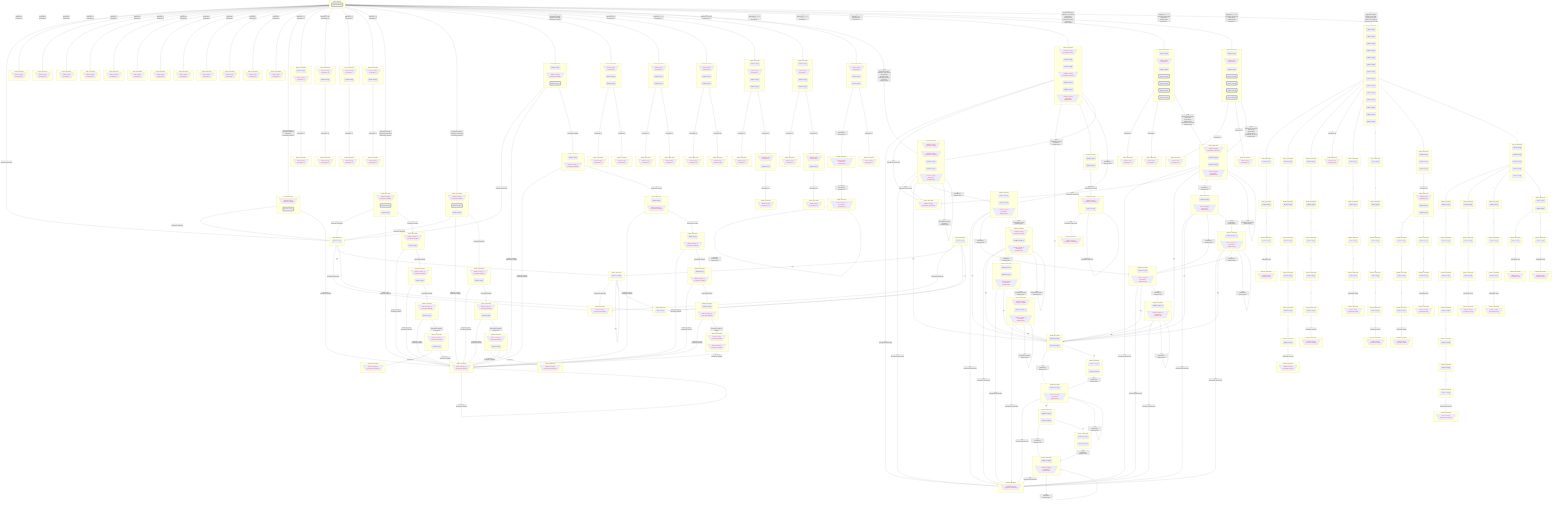 flowchart
classDef c0001 color:#FF0000;
classDef c0010 stroke-dasharray: 10 10;
classDef c0011 stroke-dasharray: 10 10,color:#FF0000;
classDef c0100 fill:#BB66EE;
classDef c0101 fill:#BB66EE,color:#FF0000;
classDef c0110 fill:#BB66EE,stroke-dasharray: 10 10;
classDef c0111 fill:#BB66EE,stroke-dasharray: 10 10,color:#FF0000;
classDef c1000 stroke:#333,stroke-width:4px;
classDef c1001 stroke:#333,stroke-width:4px,color:#FF0000;
classDef c1010 stroke:#333,stroke-width:4px,stroke-dasharray: 10 10;
classDef c1011 stroke:#333,stroke-width:4px,stroke-dasharray: 10 10,color:#FF0000;
classDef c1100 stroke:#333,stroke-width:4px,fill:#BB66EE;
classDef c1101 stroke:#333,stroke-width:4px,fill:#BB66EE,color:#FF0000;
classDef c1110 stroke:#333,stroke-width:4px,fill:#BB66EE,stroke-dasharray: 10 10;
classDef c1111 stroke:#333,stroke-width:4px,fill:#BB66EE,stroke-dasharray: 10 10,color:#FF0000;
subgraph DFA0["DFA0 wholeStart"]
NFA0_0_0("NFA0-0 wholeStart")
class NFA0_0_0 c1000;
end
class DFA0 c1000;
subgraph DFA1["DFA1 1 NFA States"]
NFA62_3_1("NFA62-3 char[1]")
end
subgraph DFA2["DFA2 1 NFA States"]
NFA47_1_2[\"NFA47-1 char[1]
AcceptToken '}'"/]
class NFA47_1_2 c0001;
end
class DFA2 c0001;
subgraph DFA3["DFA3 1 NFA States"]
NFA46_1_3[\"NFA46-1 char[1]
AcceptToken '{'"/]
class NFA46_1_3 c0001;
end
class DFA3 c0001;
subgraph DFA4["DFA4 1 NFA States"]
NFA34_1_4[\"NFA34-1 char[1]
AcceptToken ':'"/]
class NFA34_1_4 c0001;
end
class DFA4 c0001;
subgraph DFA5["DFA5 1 NFA States"]
NFA33_1_5[\"NFA33-1 char[1]
AcceptToken '?'"/]
class NFA33_1_5 c0001;
end
class DFA5 c0001;
subgraph DFA6["DFA6 1 NFA States"]
NFA15_1_6[\"NFA15-1 char[1]
AcceptToken '~'"/]
class NFA15_1_6 c0001;
end
class DFA6 c0001;
subgraph DFA7["DFA7 1 NFA States"]
NFA9_1_7[\"NFA9-1 char[1]
AcceptToken '.'"/]
class NFA9_1_7 c0001;
end
class DFA7 c0001;
subgraph DFA8["DFA8 1 NFA States"]
NFA8_1_8[\"NFA8-1 char[1]
AcceptToken ']'"/]
class NFA8_1_8 c0001;
end
class DFA8 c0001;
subgraph DFA9["DFA9 1 NFA States"]
NFA7_1_9[\"NFA7-1 char[1]
AcceptToken '['"/]
class NFA7_1_9 c0001;
end
class DFA9 c0001;
subgraph DFA10["DFA10 1 NFA States"]
NFA6_1_10[\"NFA6-1 char[1]
AcceptToken ';'"/]
class NFA6_1_10 c0001;
end
class DFA10 c0001;
subgraph DFA11["DFA11 1 NFA States"]
NFA5_1_11[\"NFA5-1 char[1]
AcceptToken ','"/]
class NFA5_1_11 c0001;
end
class DFA11 c0001;
subgraph DFA12["DFA12 1 NFA States"]
NFA3_1_12[\"NFA3-1 char[1]
AcceptToken ')'"/]
class NFA3_1_12 c0001;
end
class DFA12 c0001;
subgraph DFA13["DFA13 1 NFA States"]
NFA2_1_13[\"NFA2-1 char[1]
AcceptToken '('"/]
class NFA2_1_13 c0001;
end
class DFA13 c0001;
subgraph DFA14["DFA14 2 NFA States"]
NFA61_1_14[\"NFA61-1 scope[1]
AcceptToken 'identifier'"/]
class NFA61_1_14 c0001;
NFA62_1_15("NFA62-1 scope[1]")
class NFA62_1_15 c1000;
end
class DFA14 c1001;
subgraph DFA15["DFA15 2 NFA States"]
NFA25_1_16("NFA25-1 char[1]")
NFA35_1_17[\"NFA35-1 char[1]
AcceptToken '='"/]
class NFA35_1_17 c0001;
end
class DFA15 c0001;
subgraph DFA16["DFA16 2 NFA States"]
NFA18_1_18[\"NFA18-1 char[1]
AcceptToken '%'"/]
class NFA18_1_18 c0001;
NFA38_1_19("NFA38-1 char[1]")
end
class DFA16 c0001;
subgraph DFA17["DFA17 2 NFA States"]
NFA16_1_20[\"NFA16-1 char[1]
AcceptToken '*'"/]
class NFA16_1_20 c0001;
NFA36_1_21("NFA36-1 char[1]")
end
class DFA17 c0001;
subgraph DFA18["DFA18 2 NFA States"]
NFA14_1_22[\"NFA14-1 char[1]
AcceptToken '!'"/]
class NFA14_1_22 c0001;
NFA26_1_23("NFA26-1 char[1]")
end
class DFA18 c0001;
subgraph DFA19["DFA19 3 NFA States"]
NFA61_1_24[\"NFA61-1 scope[1]
AcceptToken 'identifier'"/]
class NFA61_1_24 c0001;
NFA62_1_25("NFA62-1 scope[1]")
class NFA62_1_25 c1000;
NFA70_1_26("NFA70-1 char[1]")
end
class DFA19 c1001;
subgraph DFA20["DFA20 3 NFA States"]
NFA61_1_27[\"NFA61-1 scope[1]
AcceptToken 'identifier'"/]
class NFA61_1_27 c0001;
NFA62_1_28("NFA62-1 scope[1]")
class NFA62_1_28 c1000;
NFA69_1_29("NFA69-1 char[1]")
end
class DFA20 c1001;
subgraph DFA21["DFA21 3 NFA States"]
NFA60_1_30("NFA60-1 char[1]")
NFA61_1_31[\"NFA61-1 scope[1]
AcceptToken 'identifier'"/]
class NFA61_1_31 c0001;
NFA62_1_32("NFA62-1 scope[1]")
class NFA62_1_32 c1000;
end
class DFA21 c1001;
subgraph DFA22["DFA22 3 NFA States"]
NFA29_1_33[\"NFA29-1 char[1]
AcceptToken '|'"/]
class NFA29_1_33 c0001;
NFA32_1_34("NFA32-1 char[1]")
NFA45_1_35("NFA45-1 char[1]")
end
class DFA22 c0001;
subgraph DFA23["DFA23 3 NFA States"]
NFA28_1_36[\"NFA28-1 char[1]
AcceptToken '^'"/]
class NFA28_1_36 c0001;
NFA31_1_37("NFA31-1 char[1]")
NFA44_1_38("NFA44-1 char[1]")
end
class DFA23 c0001;
subgraph DFA24["DFA24 3 NFA States"]
NFA27_1_39[\"NFA27-1 char[1]
AcceptToken '&'"/]
class NFA27_1_39 c0001;
NFA30_1_40("NFA30-1 char[1]")
NFA43_1_41("NFA43-1 char[1]")
end
class DFA24 c0001;
subgraph DFA25["DFA25 4 NFA States"]
NFA20_1_42("NFA20-1 char[1]")
NFA22_1_43[\"NFA22-1 char[1]
AcceptToken '>'"/]
class NFA22_1_43 c0001;
NFA24_1_44("NFA24-1 char[1]")
NFA42_1_45("NFA42-1 char[1]")
end
class DFA25 c0001;
subgraph DFA26["DFA26 4 NFA States"]
NFA19_1_46("NFA19-1 char[1]")
NFA21_1_47[\"NFA21-1 char[1]
AcceptToken '<'"/]
class NFA21_1_47 c0001;
NFA23_1_48("NFA23-1 char[1]")
NFA41_1_49("NFA41-1 char[1]")
end
class DFA26 c0001;
subgraph DFA27["DFA27 3 NFA States"]
NFA17_1_50[\"NFA17-1 char[1]
AcceptToken '/'"/]
class NFA17_1_50 c0001;
NFA37_1_51("NFA37-1 char[1]")
NFA72_1_52("NFA72-1 char[1]")
end
class DFA27 c0001;
subgraph DFA28["DFA28 5 NFA States"]
NFA63_1_53[\"NFA63-1 scope[1]
AcceptToken 'number'"/]
class NFA63_1_53 c0001;
NFA64_3_54[\"NFA64-3 scope[1]
AcceptToken 'intConstant'"/]
class NFA64_3_54 c0001;
NFA66_3_55("NFA66-3 scope[1]")
NFA68_3_56("NFA68-3 scope[1]")
NFA71_3_57[\"NFA71-3 scope[1]
AcceptToken 'doubleConstant'"/]
class NFA71_3_57 c0001;
end
class DFA28 c0001;
subgraph DFA29["DFA29 7 NFA States"]
NFA63_1_58[\"NFA63-1 scope[1]
AcceptToken 'number'"/]
class NFA63_1_58 c0001;
NFA65_1_59("NFA65-1 char[1]")
NFA67_1_60("NFA67-1 char[1]")
NFA64_3_61[\"NFA64-3 scope[1]
AcceptToken 'intConstant'"/]
class NFA64_3_61 c0001;
NFA66_3_62("NFA66-3 scope[1]")
NFA68_3_63("NFA68-3 scope[1]")
NFA71_3_64[\"NFA71-3 scope[1]
AcceptToken 'doubleConstant'"/]
class NFA71_3_64 c0001;
end
class DFA29 c0001;
subgraph DFA30["DFA30 7 NFA States"]
NFA11_1_65("NFA11-1 char[1]")
NFA13_1_66[\"NFA13-1 char[1]
AcceptToken '-'"/]
class NFA13_1_66 c0001;
NFA40_1_67("NFA40-1 char[1]")
NFA64_1_68("NFA64-1 scope[1]")
class NFA64_1_68 c1000;
NFA66_1_69("NFA66-1 scope[1]")
class NFA66_1_69 c1000;
NFA68_1_70("NFA68-1 scope[1]")
class NFA68_1_70 c1000;
NFA71_1_71("NFA71-1 scope[1]")
class NFA71_1_71 c1000;
end
class DFA30 c1001;
subgraph DFA31["DFA31 7 NFA States"]
NFA10_1_72("NFA10-1 char[1]")
NFA12_1_73[\"NFA12-1 char[1]
AcceptToken '+'"/]
class NFA12_1_73 c0001;
NFA39_1_74("NFA39-1 char[1]")
NFA64_1_75("NFA64-1 scope[1]")
class NFA64_1_75 c1000;
NFA66_1_76("NFA66-1 scope[1]")
class NFA66_1_76 c1000;
NFA68_1_77("NFA68-1 scope[1]")
class NFA68_1_77 c1000;
NFA71_1_78("NFA71-1 scope[1]")
class NFA71_1_78 c1000;
end
class DFA31 c1001;
subgraph DFA32["DFA32 14 NFA States"]
NFA1_1_79("NFA1-1 char[1]")
NFA4_1_80("NFA4-1 char[1]")
NFA48_1_81("NFA48-1 char[1]")
NFA49_1_82("NFA49-1 char[1]")
NFA50_1_83("NFA50-1 char[1]")
NFA51_1_84("NFA51-1 char[1]")
NFA52_1_85("NFA52-1 char[1]")
NFA53_1_86("NFA53-1 char[1]")
NFA54_1_87("NFA54-1 char[1]")
NFA55_1_88("NFA55-1 char[1]")
NFA56_1_89("NFA56-1 char[1]")
NFA57_1_90("NFA57-1 char[1]")
NFA58_1_91("NFA58-1 char[1]")
NFA59_1_92("NFA59-1 char[1]")
end
subgraph DFA33["DFA33 1 NFA States"]
NFA62_13_93[\"NFA62-13 char[1]
AcceptToken 'literalString'"/]
class NFA62_13_93 c0001;
end
class DFA33 c0001;
subgraph DFA34["DFA34 1 NFA States"]
NFA62_11_94("NFA62-11 scope[1]")
end
subgraph DFA35["DFA35 1 NFA States"]
NFA62_5_95("NFA62-5 char[1]")
end
subgraph DFA36["DFA36 1 NFA States"]
NFA61_2_96[\"NFA61-2 scope{0, -1}
AcceptToken 'identifier'"/]
class NFA61_2_96 c0001;
end
class DFA36 c0001;
subgraph DFA37["DFA37 1 NFA States"]
NFA25_3_97[\"NFA25-3 char[1]
AcceptToken '=='"/]
class NFA25_3_97 c0001;
end
class DFA37 c0001;
subgraph DFA38["DFA38 1 NFA States"]
NFA38_3_98[\"NFA38-3 char[1]
AcceptToken '%='"/]
class NFA38_3_98 c0001;
end
class DFA38 c0001;
subgraph DFA39["DFA39 1 NFA States"]
NFA36_3_99[\"NFA36-3 char[1]
AcceptToken '*='"/]
class NFA36_3_99 c0001;
end
class DFA39 c0001;
subgraph DFA40["DFA40 1 NFA States"]
NFA26_3_100[\"NFA26-3 char[1]
AcceptToken '!='"/]
class NFA26_3_100 c0001;
end
class DFA40 c0001;
subgraph DFA41["DFA41 2 NFA States"]
NFA61_2_101[\"NFA61-2 scope{0, -1}
AcceptToken 'identifier'"/]
class NFA61_2_101 c0001;
NFA70_3_102("NFA70-3 char[1]")
end
class DFA41 c0001;
subgraph DFA42["DFA42 2 NFA States"]
NFA61_2_103[\"NFA61-2 scope{0, -1}
AcceptToken 'identifier'"/]
class NFA61_2_103 c0001;
NFA69_3_104("NFA69-3 char[1]")
end
class DFA42 c0001;
subgraph DFA43["DFA43 2 NFA States"]
NFA60_3_105("NFA60-3 char[1]")
NFA61_2_106[\"NFA61-2 scope{0, -1}
AcceptToken 'identifier'"/]
class NFA61_2_106 c0001;
end
class DFA43 c0001;
subgraph DFA44["DFA44 1 NFA States"]
NFA45_3_107[\"NFA45-3 char[1]
AcceptToken '|='"/]
class NFA45_3_107 c0001;
end
class DFA44 c0001;
subgraph DFA45["DFA45 1 NFA States"]
NFA32_3_108[\"NFA32-3 char[1]
AcceptToken '||'"/]
class NFA32_3_108 c0001;
end
class DFA45 c0001;
subgraph DFA46["DFA46 1 NFA States"]
NFA44_3_109[\"NFA44-3 char[1]
AcceptToken '^='"/]
class NFA44_3_109 c0001;
end
class DFA46 c0001;
subgraph DFA47["DFA47 1 NFA States"]
NFA31_3_110[\"NFA31-3 char[1]
AcceptToken '^^'"/]
class NFA31_3_110 c0001;
end
class DFA47 c0001;
subgraph DFA48["DFA48 1 NFA States"]
NFA43_3_111[\"NFA43-3 char[1]
AcceptToken '&='"/]
class NFA43_3_111 c0001;
end
class DFA48 c0001;
subgraph DFA49["DFA49 1 NFA States"]
NFA30_3_112[\"NFA30-3 char[1]
AcceptToken '&&'"/]
class NFA30_3_112 c0001;
end
class DFA49 c0001;
subgraph DFA50["DFA50 1 NFA States"]
NFA24_3_113[\"NFA24-3 char[1]
AcceptToken '>='"/]
class NFA24_3_113 c0001;
end
class DFA50 c0001;
subgraph DFA51["DFA51 2 NFA States"]
NFA20_3_114[\"NFA20-3 char[1]
AcceptToken '>>'"/]
class NFA20_3_114 c0001;
NFA42_3_115("NFA42-3 char[1]")
end
class DFA51 c0001;
subgraph DFA52["DFA52 1 NFA States"]
NFA23_3_116[\"NFA23-3 char[1]
AcceptToken '<='"/]
class NFA23_3_116 c0001;
end
class DFA52 c0001;
subgraph DFA53["DFA53 2 NFA States"]
NFA19_3_117[\"NFA19-3 char[1]
AcceptToken '<<'"/]
class NFA19_3_117 c0001;
NFA41_3_118("NFA41-3 char[1]")
end
class DFA53 c0001;
subgraph DFA54["DFA54 1 NFA States"]
NFA72_3_119[\"NFA72-3 char[1]
AcceptToken 'inlineComment'"/]
class NFA72_3_119 c0001;
end
class DFA54 c0001;
subgraph DFA55["DFA55 1 NFA States"]
NFA37_3_120[\"NFA37-3 char[1]
AcceptToken '/='"/]
class NFA37_3_120 c0001;
end
class DFA55 c0001;
subgraph DFA56["DFA56 1 NFA States"]
NFA68_18_121[\"NFA68-18 scope[1]
AcceptToken 'floatConstant'"/]
class NFA68_18_121 c0001;
end
class DFA56 c0001;
subgraph DFA57["DFA57 1 NFA States"]
NFA66_5_122[\"NFA66-5 scope[1]
AcceptToken 'uintConstant'"/]
class NFA66_5_122 c0001;
end
class DFA57 c0001;
subgraph DFA58["DFA58 2 NFA States"]
NFA68_10_123("NFA68-10 scope[1]")
NFA71_10_124("NFA71-10 scope[1]")
end
subgraph DFA59["DFA59 3 NFA States"]
NFA63_3_125("NFA63-3 scope[1]")
NFA68_5_126("NFA68-5 scope[1]")
NFA71_5_127[\"NFA71-5 scope[1]
AcceptToken 'doubleConstant'"/]
class NFA71_5_127 c0001;
end
class DFA59 c0001;
subgraph DFA60["DFA60 2 NFA States"]
NFA65_3_128("NFA65-3 char[1]")
NFA67_3_129("NFA67-3 char[1]")
end
subgraph DFA61["DFA61 1 NFA States"]
NFA40_3_130[\"NFA40-3 char[1]
AcceptToken '-='"/]
class NFA40_3_130 c0001;
end
class DFA61 c0001;
subgraph DFA62["DFA62 1 NFA States"]
NFA11_3_131[\"NFA11-3 char[1]
AcceptToken '--'"/]
class NFA11_3_131 c0001;
end
class DFA62 c0001;
subgraph DFA63["DFA63 4 NFA States"]
NFA64_3_132[\"NFA64-3 scope[1]
AcceptToken 'intConstant'"/]
class NFA64_3_132 c0001;
NFA66_3_133("NFA66-3 scope[1]")
NFA68_3_134("NFA68-3 scope[1]")
NFA71_3_135[\"NFA71-3 scope[1]
AcceptToken 'doubleConstant'"/]
class NFA71_3_135 c0001;
end
class DFA63 c0001;
subgraph DFA64["DFA64 1 NFA States"]
NFA39_3_136[\"NFA39-3 char[1]
AcceptToken '+='"/]
class NFA39_3_136 c0001;
end
class DFA64 c0001;
subgraph DFA65["DFA65 1 NFA States"]
NFA10_3_137[\"NFA10-3 char[1]
AcceptToken '++'"/]
class NFA10_3_137 c0001;
end
class DFA65 c0001;
subgraph DFA66["DFA66 1 NFA States"]
NFA59_3_138("NFA59-3 char[1]")
end
subgraph DFA67["DFA67 1 NFA States"]
NFA58_3_139("NFA58-3 char[1]")
end
subgraph DFA68["DFA68 1 NFA States"]
NFA56_3_140("NFA56-3 char[1]")
end
subgraph DFA69["DFA69 1 NFA States"]
NFA48_3_141[\"NFA48-3 char[1]
AcceptToken '##'"/]
class NFA48_3_141 c0001;
end
class DFA69 c0001;
subgraph DFA70["DFA70 1 NFA States"]
NFA4_3_142("NFA4-3 char[1]")
end
subgraph DFA71["DFA71 1 NFA States"]
NFA1_3_143("NFA1-3 char[1]")
end
subgraph DFA72["DFA72 3 NFA States"]
NFA49_3_144("NFA49-3 char[1]")
NFA50_3_145("NFA50-3 char[1]")
NFA51_3_146("NFA51-3 char[1]")
end
subgraph DFA73["DFA73 5 NFA States"]
NFA52_3_147("NFA52-3 char[1]")
NFA53_3_148("NFA53-3 char[1]")
NFA54_3_149("NFA54-3 char[1]")
NFA55_3_150("NFA55-3 char[1]")
NFA57_3_151("NFA57-3 char[1]")
end
subgraph DFA74["DFA74 1 NFA States"]
NFA62_7_152("NFA62-7 char[1]")
end
subgraph DFA75["DFA75 2 NFA States"]
NFA61_2_153[\"NFA61-2 scope{0, -1}
AcceptToken 'identifier'"/]
class NFA61_2_153 c0001;
NFA70_5_154("NFA70-5 char[1]")
end
class DFA75 c0001;
subgraph DFA76["DFA76 2 NFA States"]
NFA61_2_155[\"NFA61-2 scope{0, -1}
AcceptToken 'identifier'"/]
class NFA61_2_155 c0001;
NFA69_5_156("NFA69-5 char[1]")
end
class DFA76 c0001;
subgraph DFA77["DFA77 2 NFA States"]
NFA60_5_157("NFA60-5 char[1]")
NFA61_2_158[\"NFA61-2 scope{0, -1}
AcceptToken 'identifier'"/]
class NFA61_2_158 c0001;
end
class DFA77 c0001;
subgraph DFA78["DFA78 1 NFA States"]
NFA42_5_159[\"NFA42-5 char[1]
AcceptToken '>>='"/]
class NFA42_5_159 c0001;
end
class DFA78 c0001;
subgraph DFA79["DFA79 1 NFA States"]
NFA41_5_160[\"NFA41-5 char[1]
AcceptToken '<<='"/]
class NFA41_5_160 c0001;
end
class DFA79 c0001;
subgraph DFA80["DFA80 1 NFA States"]
NFA72_4_161[\"NFA72-4 scope{0, -1}
AcceptToken 'inlineComment'"/]
class NFA72_4_161 c0001;
end
class DFA80 c0001;
subgraph DFA81["DFA81 2 NFA States"]
NFA68_14_162("NFA68-14 scope[1]")
NFA71_14_163[\"NFA71-14 scope[1]
AcceptToken 'doubleConstant'"/]
class NFA71_14_163 c0001;
end
class DFA81 c0001;
subgraph DFA82["DFA82 2 NFA States"]
NFA68_12_164("NFA68-12 scope[1]")
NFA71_12_165("NFA71-12 scope[1]")
end
subgraph DFA83["DFA83 2 NFA States"]
NFA68_5_166("NFA68-5 scope[1]")
NFA71_5_167[\"NFA71-5 scope[1]
AcceptToken 'doubleConstant'"/]
class NFA71_5_167 c0001;
end
class DFA83 c0001;
subgraph DFA84["DFA84 3 NFA States"]
NFA63_5_168[\"NFA63-5 scope[1]
AcceptToken 'number'"/]
class NFA63_5_168 c0001;
NFA68_6_169("NFA68-6 scope{0, -1}")
NFA71_6_170[\"NFA71-6 scope{0, -1}
AcceptToken 'doubleConstant'"/]
class NFA71_6_170 c0001;
end
class DFA84 c0001;
subgraph DFA85["DFA85 2 NFA States"]
NFA65_5_171[\"NFA65-5 scope[1]
AcceptToken 'intConstant'"/]
class NFA65_5_171 c0001;
NFA67_5_172("NFA67-5 scope[1]")
end
class DFA85 c0001;
subgraph DFA86["DFA86 2 NFA States"]
NFA68_5_173("NFA68-5 scope[1]")
NFA71_5_174[\"NFA71-5 scope[1]
AcceptToken 'doubleConstant'"/]
class NFA71_5_174 c0001;
end
class DFA86 c0001;
subgraph DFA87["DFA87 1 NFA States"]
NFA59_5_175("NFA59-5 char[1]")
end
subgraph DFA88["DFA88 1 NFA States"]
NFA58_5_176("NFA58-5 char[1]")
end
subgraph DFA89["DFA89 1 NFA States"]
NFA56_5_177("NFA56-5 char[1]")
end
subgraph DFA90["DFA90 1 NFA States"]
NFA4_5_178("NFA4-5 char[1]")
end
subgraph DFA91["DFA91 1 NFA States"]
NFA1_5_179("NFA1-5 char[1]")
end
subgraph DFA92["DFA92 3 NFA States"]
NFA49_5_180[\"NFA49-5 char[1]
AcceptToken '#if'"/]
class NFA49_5_180 c0001;
NFA50_5_181("NFA50-5 char[1]")
NFA51_5_182("NFA51-5 char[1]")
end
class DFA92 c0001;
subgraph DFA93["DFA93 1 NFA States"]
NFA57_5_183("NFA57-5 char[1]")
end
subgraph DFA94["DFA94 1 NFA States"]
NFA55_5_184("NFA55-5 char[1]")
end
subgraph DFA95["DFA95 1 NFA States"]
NFA54_5_185("NFA54-5 char[1]")
end
subgraph DFA96["DFA96 2 NFA States"]
NFA52_5_186("NFA52-5 char[1]")
NFA53_5_187("NFA53-5 char[1]")
end
subgraph DFA97["DFA97 2 NFA States"]
NFA61_2_188[\"NFA61-2 scope{0, -1}
AcceptToken 'identifier'"/]
class NFA61_2_188 c0001;
NFA70_7_189("NFA70-7 char[1]")
end
class DFA97 c0001;
subgraph DFA98["DFA98 2 NFA States"]
NFA61_2_190[\"NFA61-2 scope{0, -1}
AcceptToken 'identifier'"/]
class NFA61_2_190 c0001;
NFA69_7_191("NFA69-7 char[1]")
end
class DFA98 c0001;
subgraph DFA99["DFA99 2 NFA States"]
NFA60_7_192("NFA60-7 char[1]")
NFA61_2_193[\"NFA61-2 scope{0, -1}
AcceptToken 'identifier'"/]
class NFA61_2_193 c0001;
end
class DFA99 c0001;
subgraph DFA100["DFA100 2 NFA States"]
NFA68_10_194("NFA68-10 scope[1]")
NFA71_10_195("NFA71-10 scope[1]")
end
subgraph DFA101["DFA101 2 NFA States"]
NFA68_6_196("NFA68-6 scope{0, -1}")
NFA71_6_197[\"NFA71-6 scope{0, -1}
AcceptToken 'doubleConstant'"/]
class NFA71_6_197 c0001;
end
class DFA101 c0001;
subgraph DFA102["DFA102 3 NFA States"]
NFA63_3_198("NFA63-3 scope[1]")
NFA68_5_199("NFA68-5 scope[1]")
NFA71_5_200[\"NFA71-5 scope[1]
AcceptToken 'doubleConstant'"/]
class NFA71_5_200 c0001;
end
class DFA102 c0001;
subgraph DFA103["DFA103 1 NFA States"]
NFA67_7_201[\"NFA67-7 scope[1]
AcceptToken 'uintConstant'"/]
class NFA67_7_201 c0001;
end
class DFA103 c0001;
subgraph DFA104["DFA104 2 NFA States"]
NFA68_6_202("NFA68-6 scope{0, -1}")
NFA71_6_203[\"NFA71-6 scope{0, -1}
AcceptToken 'doubleConstant'"/]
class NFA71_6_203 c0001;
end
class DFA104 c0001;
subgraph DFA105["DFA105 1 NFA States"]
NFA59_7_204("NFA59-7 char[1]")
end
subgraph DFA106["DFA106 1 NFA States"]
NFA58_7_205("NFA58-7 char[1]")
end
subgraph DFA107["DFA107 1 NFA States"]
NFA56_7_206("NFA56-7 char[1]")
end
subgraph DFA108["DFA108 1 NFA States"]
NFA4_7_207("NFA4-7 char[1]")
end
subgraph DFA109["DFA109 1 NFA States"]
NFA1_7_208("NFA1-7 char[1]")
end
subgraph DFA110["DFA110 1 NFA States"]
NFA51_7_209("NFA51-7 char[1]")
end
subgraph DFA111["DFA111 1 NFA States"]
NFA50_7_210("NFA50-7 char[1]")
end
subgraph DFA112["DFA112 1 NFA States"]
NFA57_7_211("NFA57-7 char[1]")
end
subgraph DFA113["DFA113 1 NFA States"]
NFA55_7_212("NFA55-7 char[1]")
end
subgraph DFA114["DFA114 1 NFA States"]
NFA54_7_213("NFA54-7 char[1]")
end
subgraph DFA115["DFA115 1 NFA States"]
NFA53_7_214("NFA53-7 char[1]")
end
subgraph DFA116["DFA116 1 NFA States"]
NFA52_7_215("NFA52-7 char[1]")
end
subgraph DFA117["DFA117 2 NFA States"]
NFA61_2_216[\"NFA61-2 scope{0, -1}
AcceptToken 'identifier'"/]
class NFA61_2_216 c0001;
NFA70_9_217("NFA70-9 char[1]")
end
class DFA117 c0001;
subgraph DFA118["DFA118 1 NFA States"]
NFA69_11_218[\"NFA69-11 scope[1]
AcceptToken 'boolConstant'"/]
class NFA69_11_218 c0001;
end
class DFA118 c0001;
subgraph DFA119["DFA119 2 NFA States"]
NFA60_9_219("NFA60-9 char[1]")
NFA61_2_220[\"NFA61-2 scope{0, -1}
AcceptToken 'identifier'"/]
class NFA61_2_220 c0001;
end
class DFA119 c0001;
subgraph DFA120["DFA120 2 NFA States"]
NFA68_14_221("NFA68-14 scope[1]")
NFA71_14_222[\"NFA71-14 scope[1]
AcceptToken 'doubleConstant'"/]
class NFA71_14_222 c0001;
end
class DFA120 c0001;
subgraph DFA121["DFA121 2 NFA States"]
NFA68_12_223("NFA68-12 scope[1]")
NFA71_12_224("NFA71-12 scope[1]")
end
subgraph DFA122["DFA122 3 NFA States"]
NFA63_5_225[\"NFA63-5 scope[1]
AcceptToken 'number'"/]
class NFA63_5_225 c0001;
NFA68_6_226("NFA68-6 scope{0, -1}")
NFA71_6_227[\"NFA71-6 scope{0, -1}
AcceptToken 'doubleConstant'"/]
class NFA71_6_227 c0001;
end
class DFA122 c0001;
subgraph DFA123["DFA123 1 NFA States"]
NFA59_9_228[\"NFA59-9 char[1]
AcceptToken '#line'"/]
class NFA59_9_228 c0001;
end
class DFA123 c0001;
subgraph DFA124["DFA124 1 NFA States"]
NFA58_9_229("NFA58-9 char[1]")
end
subgraph DFA125["DFA125 1 NFA States"]
NFA56_9_230("NFA56-9 char[1]")
end
subgraph DFA126["DFA126 1 NFA States"]
NFA4_9_231("NFA4-9 char[1]")
end
subgraph DFA127["DFA127 1 NFA States"]
NFA1_9_232("NFA1-9 char[1]")
end
subgraph DFA128["DFA128 1 NFA States"]
NFA51_9_233("NFA51-9 char[1]")
end
subgraph DFA129["DFA129 1 NFA States"]
NFA50_9_234("NFA50-9 char[1]")
end
subgraph DFA130["DFA130 1 NFA States"]
NFA57_9_235("NFA57-9 char[1]")
end
subgraph DFA131["DFA131 1 NFA States"]
NFA55_9_236("NFA55-9 char[1]")
end
subgraph DFA132["DFA132 1 NFA States"]
NFA54_9_237("NFA54-9 char[1]")
end
subgraph DFA133["DFA133 1 NFA States"]
NFA53_9_238[\"NFA53-9 char[1]
AcceptToken '#elif'"/]
class NFA53_9_238 c0001;
end
class DFA133 c0001;
subgraph DFA134["DFA134 1 NFA States"]
NFA52_9_239[\"NFA52-9 char[1]
AcceptToken '#else'"/]
class NFA52_9_239 c0001;
end
class DFA134 c0001;
subgraph DFA135["DFA135 1 NFA States"]
NFA70_13_240[\"NFA70-13 scope[1]
AcceptToken 'boolConstant'"/]
class NFA70_13_240 c0001;
end
class DFA135 c0001;
subgraph DFA136["DFA136 2 NFA States"]
NFA60_11_241("NFA60-11 char[1]")
NFA61_2_242[\"NFA61-2 scope{0, -1}
AcceptToken 'identifier'"/]
class NFA61_2_242 c0001;
end
class DFA136 c0001;
subgraph DFA137["DFA137 1 NFA States"]
NFA58_11_243("NFA58-11 char[1]")
end
subgraph DFA138["DFA138 1 NFA States"]
NFA56_11_244("NFA56-11 char[1]")
end
subgraph DFA139["DFA139 1 NFA States"]
NFA4_11_245[\"NFA4-11 char[1]
AcceptToken '#undef'"/]
class NFA4_11_245 c0001;
end
class DFA139 c0001;
subgraph DFA140["DFA140 1 NFA States"]
NFA1_11_246("NFA1-11 char[1]")
end
subgraph DFA141["DFA141 1 NFA States"]
NFA51_11_247("NFA51-11 char[1]")
end
subgraph DFA142["DFA142 1 NFA States"]
NFA50_11_248[\"NFA50-11 char[1]
AcceptToken '#ifdef'"/]
class NFA50_11_248 c0001;
end
class DFA142 c0001;
subgraph DFA143["DFA143 1 NFA States"]
NFA57_11_249("NFA57-11 char[1]")
end
subgraph DFA144["DFA144 1 NFA States"]
NFA55_11_250[\"NFA55-11 char[1]
AcceptToken '#error'"/]
class NFA55_11_250 c0001;
end
class DFA144 c0001;
subgraph DFA145["DFA145 1 NFA States"]
NFA54_11_251[\"NFA54-11 char[1]
AcceptToken '#endif'"/]
class NFA54_11_251 c0001;
end
class DFA145 c0001;
subgraph DFA146["DFA146 2 NFA States"]
NFA60_13_252[\"NFA60-13 char[1]
AcceptToken 'defined'"/]
class NFA60_13_252 c0001;
NFA61_2_253[\"NFA61-2 scope{0, -1}
AcceptToken 'identifier'"/]
class NFA61_2_253 c0001;
end
class DFA146 c0001;
subgraph DFA147["DFA147 1 NFA States"]
NFA58_13_254("NFA58-13 char[1]")
end
subgraph DFA148["DFA148 1 NFA States"]
NFA56_13_255[\"NFA56-13 char[1]
AcceptToken '#pragma'"/]
class NFA56_13_255 c0001;
end
class DFA148 c0001;
subgraph DFA149["DFA149 1 NFA States"]
NFA1_13_256[\"NFA1-13 char[1]
AcceptToken '#define'"/]
class NFA1_13_256 c0001;
end
class DFA149 c0001;
subgraph DFA150["DFA150 1 NFA States"]
NFA51_13_257[\"NFA51-13 char[1]
AcceptToken '#ifndef'"/]
class NFA51_13_257 c0001;
end
class DFA150 c0001;
subgraph DFA151["DFA151 1 NFA States"]
NFA57_13_258("NFA57-13 char[1]")
end
subgraph DFA152["DFA152 1 NFA States"]
NFA58_15_259[\"NFA58-15 char[1]
AcceptToken '#version'"/]
class NFA58_15_259 c0001;
end
class DFA152 c0001;
subgraph DFA153["DFA153 1 NFA States"]
NFA57_15_260("NFA57-15 char[1]")
end
subgraph DFA154["DFA154 1 NFA States"]
NFA57_17_261("NFA57-17 char[1]")
end
subgraph DFA155["DFA155 1 NFA States"]
NFA57_19_262[\"NFA57-19 char[1]
AcceptToken '#extension'"/]
class NFA57_19_262 c0001;
end
class DFA155 c0001;
DFA0 -->|"#34;
BeginToken 'literalString' "|DFA1
DFA0 -->|"}
BeginToken '}' 
ExtendToken '}' "|DFA2
DFA0 -->|"#92;{
BeginToken '{' 
ExtendToken '{' "|DFA3
DFA0 -->|":
BeginToken ':' 
ExtendToken ':' "|DFA4
DFA0 -->|"#92;?
BeginToken '?' 
ExtendToken '?' "|DFA5
DFA0 -->|"~
BeginToken '~' 
ExtendToken '~' "|DFA6
DFA0 -->|"#92;.
BeginToken '.' 
ExtendToken '.' "|DFA7
DFA0 -->|"]
BeginToken ']' 
ExtendToken ']' "|DFA8
DFA0 -->|"#92;[
BeginToken '[' 
ExtendToken '[' "|DFA9
DFA0 -->|";
BeginToken ';' 
ExtendToken ';' "|DFA10
DFA0 -->|",
BeginToken ',' 
ExtendToken ',' "|DFA11
DFA0 -->|"#92;)
BeginToken ')' 
ExtendToken ')' "|DFA12
DFA0 -->|"#92;(
BeginToken '(' 
ExtendToken '(' "|DFA13
DFA0 -->|"[A-Z]_[a-c]e[g-s][u-z]
BeginToken 'identifier' 'literalString' 
ExtendToken 'identifier' "|DFA14
DFA0 -->|"=
BeginToken '==' '=' 
ExtendToken '=' "|DFA15
DFA0 -->|"%
BeginToken '%' '%=' 
ExtendToken '%' "|DFA16
DFA0 -->|"#92;#42;
BeginToken '#42;' '#42;=' 
ExtendToken '#42;' "|DFA17
DFA0 -->|"!
BeginToken '!' '!=' 
ExtendToken '!' "|DFA18
DFA0 -->|"f
BeginToken 'identifier' 'literalString' 'boolConstant' 
ExtendToken 'identifier' "|DFA19
DFA0 -->|"t
BeginToken 'identifier' 'literalString' 'boolConstant' 
ExtendToken 'identifier' "|DFA20
DFA0 -->|"d
BeginToken 'defined' 'identifier' 'literalString' 
ExtendToken 'identifier' "|DFA21
DFA0 -->|"#92;|
BeginToken '|' '||' '|=' 
ExtendToken '|' "|DFA22
DFA0 -->|"^
BeginToken '^' '^^' '^=' 
ExtendToken '^' "|DFA23
DFA0 -->|"&
BeginToken '&' '&&' '&=' 
ExtendToken '&' "|DFA24
DFA0 -->|">
BeginToken '>>' '>' '>=' '>>=' 
ExtendToken '>' "|DFA25
DFA0 -->|"#92;<
BeginToken '<<' '<' '<=' '<<=' 
ExtendToken '<' "|DFA26
DFA0 -->|"#92;/
BeginToken '/' '/=' 'inlineComment' 
ExtendToken '/' "|DFA27
DFA0 -->|"[1-9]
BeginToken 'number' 'intConstant' 'uintConstant' 'floatConstant' 'doubleConstant' 
ExtendToken 'number' 'intConstant' 'doubleConstant' "|DFA28
DFA0 -->|"0
BeginToken 'number' 'intConstant' 'uintConstant' 'floatConstant' 'doubleConstant' 
ExtendToken 'number' 'intConstant' 'doubleConstant' "|DFA29
DFA0 -->|"-
BeginToken '--' '-' '-=' 'intConstant' 'uintConstant' 'floatConstant' 'doubleConstant' 
ExtendToken '-' "|DFA30
DFA0 -->|"#92;+
BeginToken '++' '+' '+=' 'intConstant' 'uintConstant' 'floatConstant' 'doubleConstant' 
ExtendToken '+' "|DFA31
DFA0 -->|"#35;
BeginToken '#35;define' '#35;undef' '#35;#35;' '#35;if' '#35;ifdef' '#35;ifndef' '#35;else' '#35;elif' '#35;endif' '#35;error' '#35;pragma' '#35;extension' '#35;version' '#35;line' "|DFA32
DFA1 -->|"#34;
ExtendToken 'literalString' "|DFA33
DFA1 -->|"[^#92;#92;#34;]"|DFA34
DFA1 -->|"#92;#92;"|DFA35
DFA14 -->|"#34;
BeginToken 'literalString' "|DFA1
DFA14 -->|"[a-zA-Z0-9_]
ExtendToken 'identifier' "|DFA36
DFA15 -->|"=
ExtendToken '==' "|DFA37
DFA16 -->|"=
ExtendToken '%=' "|DFA38
DFA17 -->|"=
ExtendToken '#42;=' "|DFA39
DFA18 -->|"=
ExtendToken '!=' "|DFA40
DFA19 -->|"#34;
BeginToken 'literalString' "|DFA1
DFA19 -->|"[0-9][A-Z]_[b-z]
ExtendToken 'identifier' "|DFA36
DFA19 -->|"a
ExtendToken 'identifier' "|DFA41
DFA20 -->|"#34;
BeginToken 'literalString' "|DFA1
DFA20 -->|"[0-9][A-Z]_[a-q][s-z]
ExtendToken 'identifier' "|DFA36
DFA20 -->|"r
ExtendToken 'identifier' "|DFA42
DFA21 -->|"#34;
BeginToken 'literalString' "|DFA1
DFA21 -->|"[0-9][A-Z]_[a-d][f-z]
ExtendToken 'identifier' "|DFA36
DFA21 -->|"e
ExtendToken 'identifier' "|DFA43
DFA22 -->|"=
ExtendToken '|=' "|DFA44
DFA22 -->|"#92;|
ExtendToken '||' "|DFA45
DFA23 -->|"=
ExtendToken '^=' "|DFA46
DFA23 -->|"^
ExtendToken '^^' "|DFA47
DFA24 -->|"=
ExtendToken '&=' "|DFA48
DFA24 -->|"&
ExtendToken '&&' "|DFA49
DFA25 -->|"=
ExtendToken '>=' "|DFA50
DFA25 -->|">
ExtendToken '>>' "|DFA51
DFA26 -->|"=
ExtendToken '<=' "|DFA52
DFA26 -->|"#92;<
ExtendToken '<<' "|DFA53
DFA27 -->|"#92;/
ExtendToken 'inlineComment' "|DFA54
DFA27 -->|"=
ExtendToken '/=' "|DFA55
DFA28 -->|"[fF]
ExtendToken 'floatConstant' "|DFA56
DFA28 -->|"[uU]
ExtendToken 'uintConstant' "|DFA57
DFA28 -->|"[Ee]"|DFA58
DFA28 -->|"[.]
ExtendToken 'doubleConstant' "|DFA59
DFA28 -->|"[0-9]
ExtendToken 'number' 'intConstant' 'doubleConstant' "|DFA28
DFA29 -->|"[fF]
ExtendToken 'floatConstant' "|DFA56
DFA29 -->|"[uU]
ExtendToken 'uintConstant' "|DFA57
DFA29 -->|"[Ee]"|DFA58
DFA29 -->|"x"|DFA60
DFA29 -->|"[.]
ExtendToken 'doubleConstant' "|DFA59
DFA29 -->|"[0-9]
ExtendToken 'number' 'intConstant' 'doubleConstant' "|DFA28
DFA30 -->|"=
ExtendToken '-=' "|DFA61
DFA30 -->|"-
ExtendToken '--' "|DFA62
DFA30 -->|"[0-9]
BeginToken 'intConstant' 'uintConstant' 'floatConstant' 'doubleConstant' 
ExtendToken 'intConstant' 'doubleConstant' "|DFA63
DFA31 -->|"=
ExtendToken '+=' "|DFA64
DFA31 -->|"#92;+
ExtendToken '++' "|DFA65
DFA31 -->|"[0-9]
BeginToken 'intConstant' 'uintConstant' 'floatConstant' 'doubleConstant' 
ExtendToken 'intConstant' 'doubleConstant' "|DFA63
DFA32 -->|"l"|DFA66
DFA32 -->|"v"|DFA67
DFA32 -->|"p"|DFA68
DFA32 -->|"#35;
ExtendToken '#35;#35;' "|DFA69
DFA32 -->|"u"|DFA70
DFA32 -->|"d"|DFA71
DFA32 -->|"i"|DFA72
DFA32 -->|"e"|DFA73
DFA34 -->|"#34;
ExtendToken 'literalString' "|DFA33
DFA34 -->|"[^#92;#92;#34;]"|DFA34
DFA34 -->|"#92;#92;"|DFA35
DFA35 -->|"[#32;-~]"|DFA74
DFA36 -->|"[a-zA-Z0-9_]
ExtendToken 'identifier' "|DFA36
DFA41 -->|"[0-9][A-Z]_[a-k][m-z]
ExtendToken 'identifier' "|DFA36
DFA41 -->|"l
ExtendToken 'identifier' "|DFA75
DFA42 -->|"[0-9][A-Z]_[a-t][v-z]
ExtendToken 'identifier' "|DFA36
DFA42 -->|"u
ExtendToken 'identifier' "|DFA76
DFA43 -->|"[0-9][A-Z]_[a-e][g-z]
ExtendToken 'identifier' "|DFA36
DFA43 -->|"f
ExtendToken 'identifier' "|DFA77
DFA51 -->|"=
ExtendToken '>>=' "|DFA78
DFA53 -->|"=
ExtendToken '<<=' "|DFA79
DFA54 -->|"[^#92;n#92;r#92;u0000]
ExtendToken 'inlineComment' "|DFA80
DFA58 -->|"[0-9]
ExtendToken 'doubleConstant' "|DFA81
DFA58 -->|"[-+]"|DFA82
DFA59 -->|"[fF]
ExtendToken 'floatConstant' "|DFA56
DFA59 -->|"[Ee]"|DFA58
DFA59 -->|"[.]
ExtendToken 'doubleConstant' "|DFA83
DFA59 -->|"[0-9]
ExtendToken 'number' 'doubleConstant' "|DFA84
DFA60 -->|"[0-9A-Fa-f]
ExtendToken 'intConstant' "|DFA85
DFA63 -->|"[fF]
ExtendToken 'floatConstant' "|DFA56
DFA63 -->|"[uU]
ExtendToken 'uintConstant' "|DFA57
DFA63 -->|"[Ee]"|DFA58
DFA63 -->|"[.]
ExtendToken 'doubleConstant' "|DFA86
DFA63 -->|"[0-9]
ExtendToken 'intConstant' 'doubleConstant' "|DFA63
DFA66 -->|"i"|DFA87
DFA67 -->|"e"|DFA88
DFA68 -->|"r"|DFA89
DFA70 -->|"n"|DFA90
DFA71 -->|"e"|DFA91
DFA72 -->|"f
ExtendToken '#35;if' "|DFA92
DFA73 -->|"x"|DFA93
DFA73 -->|"r"|DFA94
DFA73 -->|"n"|DFA95
DFA73 -->|"l"|DFA96
DFA74 -->|"#34;
ExtendToken 'literalString' "|DFA33
DFA74 -->|"[^#92;#92;#34;]"|DFA34
DFA74 -->|"#92;#92;"|DFA35
DFA75 -->|"[0-9][A-Z]_[a-r][t-z]
ExtendToken 'identifier' "|DFA36
DFA75 -->|"s
ExtendToken 'identifier' "|DFA97
DFA76 -->|"[0-9][A-Z]_[a-d][f-z]
ExtendToken 'identifier' "|DFA36
DFA76 -->|"e
ExtendToken 'identifier' 'boolConstant' "|DFA98
DFA77 -->|"[0-9][A-Z]_[a-h][j-z]
ExtendToken 'identifier' "|DFA36
DFA77 -->|"i
ExtendToken 'identifier' "|DFA99
DFA80 -->|"[^#92;n#92;r#92;u0000]
ExtendToken 'inlineComment' "|DFA80
DFA81 -->|"[fF]
ExtendToken 'floatConstant' "|DFA56
DFA81 -->|"[Ee]"|DFA100
DFA81 -->|"[0-9]
ExtendToken 'doubleConstant' "|DFA81
DFA82 -->|"[0-9]
ExtendToken 'doubleConstant' "|DFA81
DFA83 -->|"[fF]
ExtendToken 'floatConstant' "|DFA56
DFA83 -->|"[Ee]"|DFA58
DFA83 -->|"[0-9]
ExtendToken 'doubleConstant' "|DFA101
DFA84 -->|"[fF]
ExtendToken 'floatConstant' "|DFA56
DFA84 -->|"[Ee]"|DFA58
DFA84 -->|"[.]
ExtendToken 'doubleConstant' "|DFA102
DFA84 -->|"[0-9]
ExtendToken 'number' 'doubleConstant' "|DFA84
DFA85 -->|"[uU]
ExtendToken 'uintConstant' "|DFA103
DFA85 -->|"[0-9A-Fa-f]
ExtendToken 'intConstant' "|DFA85
DFA86 -->|"[fF]
ExtendToken 'floatConstant' "|DFA56
DFA86 -->|"[Ee]"|DFA58
DFA86 -->|"[.]
ExtendToken 'doubleConstant' "|DFA83
DFA86 -->|"[0-9]
ExtendToken 'doubleConstant' "|DFA104
DFA87 -->|"n"|DFA105
DFA88 -->|"r"|DFA106
DFA89 -->|"a"|DFA107
DFA90 -->|"d"|DFA108
DFA91 -->|"f"|DFA109
DFA92 -->|"n"|DFA110
DFA92 -->|"d"|DFA111
DFA93 -->|"t"|DFA112
DFA94 -->|"r"|DFA113
DFA95 -->|"d"|DFA114
DFA96 -->|"i"|DFA115
DFA96 -->|"s"|DFA116
DFA97 -->|"[0-9][A-Z]_[a-d][f-z]
ExtendToken 'identifier' "|DFA36
DFA97 -->|"e
ExtendToken 'identifier' 'boolConstant' "|DFA117
DFA98 -->|"[^a-zA-Z0-9_]"|DFA118
DFA98 -->|"[a-zA-Z0-9_]
ExtendToken 'identifier' "|DFA36
DFA99 -->|"[0-9][A-Z]_[a-m][o-z]
ExtendToken 'identifier' "|DFA36
DFA99 -->|"n
ExtendToken 'identifier' "|DFA119
DFA100 -->|"[0-9]
ExtendToken 'doubleConstant' "|DFA120
DFA100 -->|"[-+]"|DFA121
DFA101 -->|"[fF]
ExtendToken 'floatConstant' "|DFA56
DFA101 -->|"[Ee]"|DFA58
DFA101 -->|"[0-9]
ExtendToken 'doubleConstant' "|DFA101
DFA102 -->|"[fF]
ExtendToken 'floatConstant' "|DFA56
DFA102 -->|"[Ee]"|DFA58
DFA102 -->|"[0-9]
ExtendToken 'number' 'doubleConstant' "|DFA122
DFA104 -->|"[fF]
ExtendToken 'floatConstant' "|DFA56
DFA104 -->|"[Ee]"|DFA58
DFA104 -->|"[.]
ExtendToken 'doubleConstant' "|DFA83
DFA104 -->|"[0-9]
ExtendToken 'doubleConstant' "|DFA104
DFA105 -->|"e
ExtendToken '#35;line' "|DFA123
DFA106 -->|"s"|DFA124
DFA107 -->|"g"|DFA125
DFA108 -->|"e"|DFA126
DFA109 -->|"i"|DFA127
DFA110 -->|"d"|DFA128
DFA111 -->|"e"|DFA129
DFA112 -->|"e"|DFA130
DFA113 -->|"o"|DFA131
DFA114 -->|"i"|DFA132
DFA115 -->|"f
ExtendToken '#35;elif' "|DFA133
DFA116 -->|"e
ExtendToken '#35;else' "|DFA134
DFA117 -->|"[^a-zA-Z0-9_]"|DFA135
DFA117 -->|"[a-zA-Z0-9_]
ExtendToken 'identifier' "|DFA36
DFA119 -->|"[0-9][A-Z]_[a-d][f-z]
ExtendToken 'identifier' "|DFA36
DFA119 -->|"e
ExtendToken 'identifier' "|DFA136
DFA120 -->|"[fF]
ExtendToken 'floatConstant' "|DFA56
DFA120 -->|"[0-9]
ExtendToken 'doubleConstant' "|DFA120
DFA121 -->|"[0-9]
ExtendToken 'doubleConstant' "|DFA120
DFA122 -->|"[fF]
ExtendToken 'floatConstant' "|DFA56
DFA122 -->|"[Ee]"|DFA58
DFA122 -->|"[0-9]
ExtendToken 'number' 'doubleConstant' "|DFA122
DFA124 -->|"i"|DFA137
DFA125 -->|"m"|DFA138
DFA126 -->|"f
ExtendToken '#35;undef' "|DFA139
DFA127 -->|"n"|DFA140
DFA128 -->|"e"|DFA141
DFA129 -->|"f
ExtendToken '#35;ifdef' "|DFA142
DFA130 -->|"n"|DFA143
DFA131 -->|"r
ExtendToken '#35;error' "|DFA144
DFA132 -->|"f
ExtendToken '#35;endif' "|DFA145
DFA136 -->|"[0-9][A-Z]_[a-c][e-z]
ExtendToken 'identifier' "|DFA36
DFA136 -->|"d
ExtendToken 'defined' 'identifier' "|DFA146
DFA137 -->|"o"|DFA147
DFA138 -->|"a
ExtendToken '#35;pragma' "|DFA148
DFA140 -->|"e
ExtendToken '#35;define' "|DFA149
DFA141 -->|"f
ExtendToken '#35;ifndef' "|DFA150
DFA143 -->|"s"|DFA151
DFA146 -->|"[a-zA-Z0-9_]
ExtendToken 'identifier' "|DFA36
DFA147 -->|"n
ExtendToken '#35;version' "|DFA152
DFA151 -->|"i"|DFA153
DFA153 -->|"o"|DFA154
DFA154 -->|"n
ExtendToken '#35;extension' "|DFA155